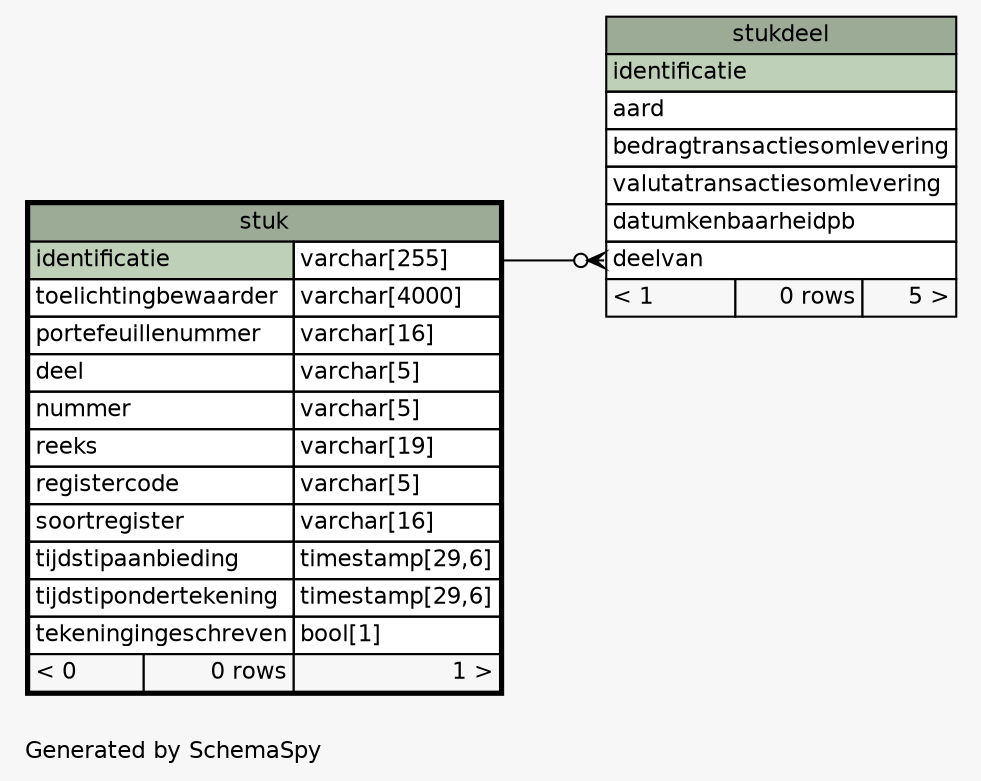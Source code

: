 // dot 2.43.0 on Linux 5.19.0-46-generic
// SchemaSpy rev Unknown
digraph "oneDegreeRelationshipsDiagram" {
  graph [
    rankdir="RL"
    bgcolor="#f7f7f7"
    label="\nGenerated by SchemaSpy"
    labeljust="l"
    nodesep="0.18"
    ranksep="0.46"
    fontname="Helvetica"
    fontsize="11"
  ];
  node [
    fontname="Helvetica"
    fontsize="11"
    shape="plaintext"
  ];
  edge [
    arrowsize="0.8"
  ];
  "stukdeel":"deelvan":w -> "stuk":"identificatie.type":e [arrowhead=none dir=back arrowtail=crowodot];
  "stuk" [
    label=<
    <TABLE BORDER="2" CELLBORDER="1" CELLSPACING="0" BGCOLOR="#ffffff">
      <TR><TD COLSPAN="3" BGCOLOR="#9bab96" ALIGN="CENTER">stuk</TD></TR>
      <TR><TD PORT="identificatie" COLSPAN="2" BGCOLOR="#bed1b8" ALIGN="LEFT">identificatie</TD><TD PORT="identificatie.type" ALIGN="LEFT">varchar[255]</TD></TR>
      <TR><TD PORT="toelichtingbewaarder" COLSPAN="2" ALIGN="LEFT">toelichtingbewaarder</TD><TD PORT="toelichtingbewaarder.type" ALIGN="LEFT">varchar[4000]</TD></TR>
      <TR><TD PORT="portefeuillenummer" COLSPAN="2" ALIGN="LEFT">portefeuillenummer</TD><TD PORT="portefeuillenummer.type" ALIGN="LEFT">varchar[16]</TD></TR>
      <TR><TD PORT="deel" COLSPAN="2" ALIGN="LEFT">deel</TD><TD PORT="deel.type" ALIGN="LEFT">varchar[5]</TD></TR>
      <TR><TD PORT="nummer" COLSPAN="2" ALIGN="LEFT">nummer</TD><TD PORT="nummer.type" ALIGN="LEFT">varchar[5]</TD></TR>
      <TR><TD PORT="reeks" COLSPAN="2" ALIGN="LEFT">reeks</TD><TD PORT="reeks.type" ALIGN="LEFT">varchar[19]</TD></TR>
      <TR><TD PORT="registercode" COLSPAN="2" ALIGN="LEFT">registercode</TD><TD PORT="registercode.type" ALIGN="LEFT">varchar[5]</TD></TR>
      <TR><TD PORT="soortregister" COLSPAN="2" ALIGN="LEFT">soortregister</TD><TD PORT="soortregister.type" ALIGN="LEFT">varchar[16]</TD></TR>
      <TR><TD PORT="tijdstipaanbieding" COLSPAN="2" ALIGN="LEFT">tijdstipaanbieding</TD><TD PORT="tijdstipaanbieding.type" ALIGN="LEFT">timestamp[29,6]</TD></TR>
      <TR><TD PORT="tijdstipondertekening" COLSPAN="2" ALIGN="LEFT">tijdstipondertekening</TD><TD PORT="tijdstipondertekening.type" ALIGN="LEFT">timestamp[29,6]</TD></TR>
      <TR><TD PORT="tekeningingeschreven" COLSPAN="2" ALIGN="LEFT">tekeningingeschreven</TD><TD PORT="tekeningingeschreven.type" ALIGN="LEFT">bool[1]</TD></TR>
      <TR><TD ALIGN="LEFT" BGCOLOR="#f7f7f7">&lt; 0</TD><TD ALIGN="RIGHT" BGCOLOR="#f7f7f7">0 rows</TD><TD ALIGN="RIGHT" BGCOLOR="#f7f7f7">1 &gt;</TD></TR>
    </TABLE>>
    URL="stuk.html"
    tooltip="stuk"
  ];
  "stukdeel" [
    label=<
    <TABLE BORDER="0" CELLBORDER="1" CELLSPACING="0" BGCOLOR="#ffffff">
      <TR><TD COLSPAN="3" BGCOLOR="#9bab96" ALIGN="CENTER">stukdeel</TD></TR>
      <TR><TD PORT="identificatie" COLSPAN="3" BGCOLOR="#bed1b8" ALIGN="LEFT">identificatie</TD></TR>
      <TR><TD PORT="aard" COLSPAN="3" ALIGN="LEFT">aard</TD></TR>
      <TR><TD PORT="bedragtransactiesomlevering" COLSPAN="3" ALIGN="LEFT">bedragtransactiesomlevering</TD></TR>
      <TR><TD PORT="valutatransactiesomlevering" COLSPAN="3" ALIGN="LEFT">valutatransactiesomlevering</TD></TR>
      <TR><TD PORT="datumkenbaarheidpb" COLSPAN="3" ALIGN="LEFT">datumkenbaarheidpb</TD></TR>
      <TR><TD PORT="deelvan" COLSPAN="3" ALIGN="LEFT">deelvan</TD></TR>
      <TR><TD ALIGN="LEFT" BGCOLOR="#f7f7f7">&lt; 1</TD><TD ALIGN="RIGHT" BGCOLOR="#f7f7f7">0 rows</TD><TD ALIGN="RIGHT" BGCOLOR="#f7f7f7">5 &gt;</TD></TR>
    </TABLE>>
    URL="stukdeel.html"
    tooltip="stukdeel"
  ];
}
